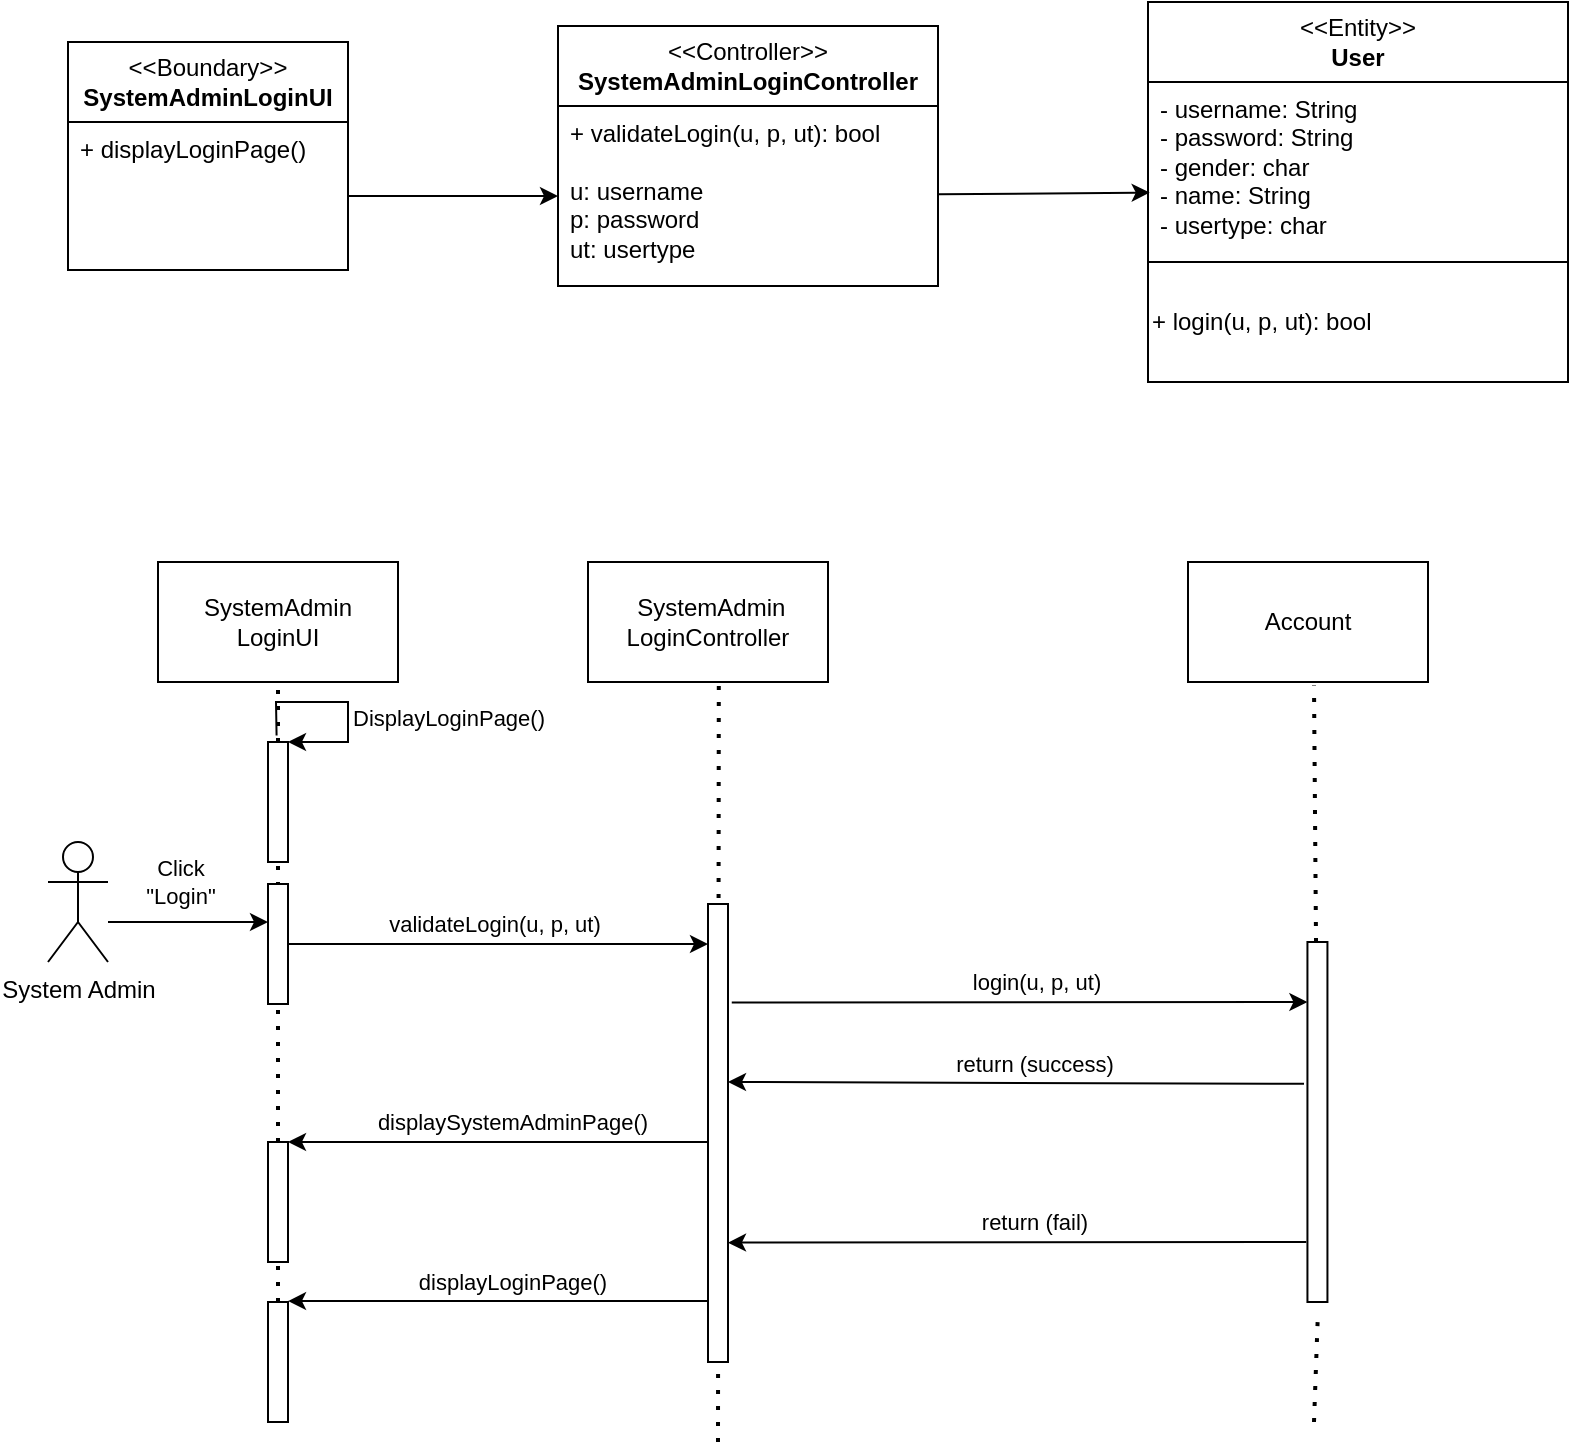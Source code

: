 <mxfile version="22.0.4" type="github" pages="2">
  <diagram name="SystemAdminLogin" id="hzB3vnw-TgfJDQ0SbW98">
    <mxGraphModel dx="1694" dy="932" grid="1" gridSize="10" guides="1" tooltips="1" connect="1" arrows="1" fold="1" page="1" pageScale="1" pageWidth="850" pageHeight="1100" math="0" shadow="0">
      <root>
        <mxCell id="0" />
        <mxCell id="1" parent="0" />
        <mxCell id="Pf1f-GPJ4pG_dbanzRFX-19" value="" style="endArrow=none;dashed=1;html=1;dashPattern=1 3;strokeWidth=2;rounded=0;" edge="1" parent="1" source="Pf1f-GPJ4pG_dbanzRFX-28" target="Pf1f-GPJ4pG_dbanzRFX-18">
          <mxGeometry width="50" height="50" relative="1" as="geometry">
            <mxPoint x="285" y="930" as="sourcePoint" />
            <mxPoint x="285" y="570" as="targetPoint" />
          </mxGeometry>
        </mxCell>
        <mxCell id="Pf1f-GPJ4pG_dbanzRFX-14" value="" style="endArrow=none;dashed=1;html=1;dashPattern=1 3;strokeWidth=2;rounded=0;entryX=0.525;entryY=1.03;entryDx=0;entryDy=0;entryPerimeter=0;" edge="1" parent="1" source="Pf1f-GPJ4pG_dbanzRFX-8" target="Pf1f-GPJ4pG_dbanzRFX-17">
          <mxGeometry width="50" height="50" relative="1" as="geometry">
            <mxPoint x="803" y="930" as="sourcePoint" />
            <mxPoint x="804.55" y="571" as="targetPoint" />
          </mxGeometry>
        </mxCell>
        <mxCell id="Pf1f-GPJ4pG_dbanzRFX-13" value="" style="endArrow=none;dashed=1;html=1;dashPattern=1 3;strokeWidth=2;rounded=0;entryX=0.545;entryY=1.023;entryDx=0;entryDy=0;entryPerimeter=0;" edge="1" parent="1" target="Pf1f-GPJ4pG_dbanzRFX-16">
          <mxGeometry width="50" height="50" relative="1" as="geometry">
            <mxPoint x="505" y="940" as="sourcePoint" />
            <mxPoint x="504.83" y="571" as="targetPoint" />
          </mxGeometry>
        </mxCell>
        <mxCell id="Pf1f-GPJ4pG_dbanzRFX-12" value="" style="endArrow=none;dashed=1;html=1;dashPattern=1 3;strokeWidth=2;rounded=0;" edge="1" parent="1" source="Pf1f-GPJ4pG_dbanzRFX-18" target="Pf1f-GPJ4pG_dbanzRFX-15">
          <mxGeometry width="50" height="50" relative="1" as="geometry">
            <mxPoint x="285" y="850" as="sourcePoint" />
            <mxPoint x="285" y="570" as="targetPoint" />
          </mxGeometry>
        </mxCell>
        <mxCell id="O3HFnDaN8h5U3pmmsdW3-17" value="&amp;lt;&amp;lt;Boundary&amp;gt;&amp;gt;&lt;br&gt;&lt;b&gt;SystemAdminLoginUI&lt;/b&gt;" style="swimlane;fontStyle=0;childLayout=stackLayout;horizontal=1;startSize=40;fillColor=none;horizontalStack=0;resizeParent=1;resizeParentMax=0;resizeLast=0;collapsible=1;marginBottom=0;whiteSpace=wrap;html=1;" vertex="1" parent="1">
          <mxGeometry x="180" y="240" width="140" height="114" as="geometry" />
        </mxCell>
        <mxCell id="O3HFnDaN8h5U3pmmsdW3-18" value="+ displayLoginPage()" style="text;strokeColor=none;fillColor=none;align=left;verticalAlign=top;spacingLeft=4;spacingRight=4;overflow=hidden;rotatable=0;points=[[0,0.5],[1,0.5]];portConstraint=eastwest;whiteSpace=wrap;html=1;" vertex="1" parent="O3HFnDaN8h5U3pmmsdW3-17">
          <mxGeometry y="40" width="140" height="74" as="geometry" />
        </mxCell>
        <mxCell id="O3HFnDaN8h5U3pmmsdW3-24" value="&amp;lt;&amp;lt;Controller&amp;gt;&amp;gt;&lt;br&gt;&lt;b&gt;SystemAdminLoginController&lt;/b&gt;" style="swimlane;fontStyle=0;childLayout=stackLayout;horizontal=1;startSize=40;fillColor=none;horizontalStack=0;resizeParent=1;resizeParentMax=0;resizeLast=0;collapsible=1;marginBottom=0;whiteSpace=wrap;html=1;" vertex="1" parent="1">
          <mxGeometry x="425" y="232" width="190" height="130" as="geometry" />
        </mxCell>
        <mxCell id="O3HFnDaN8h5U3pmmsdW3-25" value="+ validateLogin(u, p, ut): bool&lt;br&gt;&lt;br&gt;u: username&lt;br&gt;p: password&lt;br&gt;ut: usertype" style="text;strokeColor=none;fillColor=none;align=left;verticalAlign=top;spacingLeft=4;spacingRight=4;overflow=hidden;rotatable=0;points=[[0,0.5],[1,0.5]];portConstraint=eastwest;whiteSpace=wrap;html=1;" vertex="1" parent="O3HFnDaN8h5U3pmmsdW3-24">
          <mxGeometry y="40" width="190" height="90" as="geometry" />
        </mxCell>
        <mxCell id="O3HFnDaN8h5U3pmmsdW3-44" value="" style="endArrow=classic;html=1;rounded=0;entryX=0;entryY=0.5;entryDx=0;entryDy=0;" edge="1" parent="1" source="O3HFnDaN8h5U3pmmsdW3-18" target="O3HFnDaN8h5U3pmmsdW3-25">
          <mxGeometry width="50" height="50" relative="1" as="geometry">
            <mxPoint x="320" y="300" as="sourcePoint" />
            <mxPoint x="370" y="250" as="targetPoint" />
          </mxGeometry>
        </mxCell>
        <mxCell id="O3HFnDaN8h5U3pmmsdW3-45" value="" style="endArrow=classic;html=1;rounded=0;entryX=0.004;entryY=0.614;entryDx=0;entryDy=0;entryPerimeter=0;" edge="1" parent="1" source="O3HFnDaN8h5U3pmmsdW3-25" target="O3HFnDaN8h5U3pmmsdW3-49">
          <mxGeometry width="50" height="50" relative="1" as="geometry">
            <mxPoint x="610" y="300" as="sourcePoint" />
            <mxPoint x="720" y="300" as="targetPoint" />
          </mxGeometry>
        </mxCell>
        <mxCell id="O3HFnDaN8h5U3pmmsdW3-52" value="+ login(u, p, ut): bool" style="rounded=0;whiteSpace=wrap;html=1;fillStyle=auto;fillColor=none;align=left;" vertex="1" parent="1">
          <mxGeometry x="720" y="350" width="210" height="60" as="geometry" />
        </mxCell>
        <mxCell id="O3HFnDaN8h5U3pmmsdW3-48" value="&amp;lt;&amp;lt;Entity&amp;gt;&amp;gt;&lt;b&gt;&lt;br&gt;User&lt;br&gt;&lt;/b&gt;" style="swimlane;fontStyle=0;childLayout=stackLayout;horizontal=1;startSize=40;fillColor=none;horizontalStack=0;resizeParent=1;resizeParentMax=0;resizeLast=0;collapsible=1;marginBottom=0;whiteSpace=wrap;html=1;" vertex="1" parent="1">
          <mxGeometry x="720" y="220" width="210" height="130" as="geometry" />
        </mxCell>
        <mxCell id="O3HFnDaN8h5U3pmmsdW3-49" value="- username: String&lt;br&gt;- password: String&lt;br&gt;- gender: char&lt;br&gt;- name: String&lt;br&gt;- usertype: char" style="text;strokeColor=none;fillColor=none;align=left;verticalAlign=top;spacingLeft=4;spacingRight=4;overflow=hidden;rotatable=0;points=[[0,0.5],[1,0.5]];portConstraint=eastwest;whiteSpace=wrap;html=1;" vertex="1" parent="O3HFnDaN8h5U3pmmsdW3-48">
          <mxGeometry y="40" width="210" height="90" as="geometry" />
        </mxCell>
        <mxCell id="Pf1f-GPJ4pG_dbanzRFX-3" value="" style="edgeStyle=orthogonalEdgeStyle;rounded=0;orthogonalLoop=1;jettySize=auto;html=1;" edge="1" parent="1">
          <mxGeometry relative="1" as="geometry">
            <mxPoint x="200" y="680" as="sourcePoint" />
            <mxPoint x="280" y="680" as="targetPoint" />
          </mxGeometry>
        </mxCell>
        <mxCell id="Pf1f-GPJ4pG_dbanzRFX-4" value="Click&lt;br&gt;&quot;Login&quot;" style="edgeLabel;html=1;align=center;verticalAlign=middle;resizable=0;points=[];" vertex="1" connectable="0" parent="Pf1f-GPJ4pG_dbanzRFX-3">
          <mxGeometry x="-0.117" relative="1" as="geometry">
            <mxPoint y="-20" as="offset" />
          </mxGeometry>
        </mxCell>
        <mxCell id="Pf1f-GPJ4pG_dbanzRFX-1" value="System Admin" style="shape=umlActor;verticalLabelPosition=bottom;verticalAlign=top;html=1;outlineConnect=0;" vertex="1" parent="1">
          <mxGeometry x="170" y="640" width="30" height="60" as="geometry" />
        </mxCell>
        <mxCell id="Pf1f-GPJ4pG_dbanzRFX-6" value="" style="edgeStyle=orthogonalEdgeStyle;rounded=0;orthogonalLoop=1;jettySize=auto;html=1;" edge="1" parent="1" source="Pf1f-GPJ4pG_dbanzRFX-2" target="Pf1f-GPJ4pG_dbanzRFX-5">
          <mxGeometry relative="1" as="geometry">
            <Array as="points">
              <mxPoint x="510" y="691" />
              <mxPoint x="510" y="691" />
            </Array>
          </mxGeometry>
        </mxCell>
        <mxCell id="Pf1f-GPJ4pG_dbanzRFX-7" value="validateLogin(u, p, ut)" style="edgeLabel;html=1;align=center;verticalAlign=middle;resizable=0;points=[];" vertex="1" connectable="0" parent="Pf1f-GPJ4pG_dbanzRFX-6">
          <mxGeometry x="-0.018" y="1" relative="1" as="geometry">
            <mxPoint y="-9" as="offset" />
          </mxGeometry>
        </mxCell>
        <mxCell id="Pf1f-GPJ4pG_dbanzRFX-2" value="" style="whiteSpace=wrap;html=1;verticalAlign=top;" vertex="1" parent="1">
          <mxGeometry x="280" y="661" width="10" height="60" as="geometry" />
        </mxCell>
        <mxCell id="Pf1f-GPJ4pG_dbanzRFX-9" value="" style="edgeStyle=orthogonalEdgeStyle;rounded=0;orthogonalLoop=1;jettySize=auto;html=1;entryX=-0.105;entryY=0.171;entryDx=0;entryDy=0;entryPerimeter=0;exitX=1.188;exitY=0.215;exitDx=0;exitDy=0;exitPerimeter=0;" edge="1" parent="1" source="Pf1f-GPJ4pG_dbanzRFX-5">
          <mxGeometry relative="1" as="geometry">
            <mxPoint x="511.05" y="710.65" as="sourcePoint" />
            <mxPoint x="799.72" y="720.999" as="targetPoint" />
            <Array as="points">
              <mxPoint x="530" y="720" />
              <mxPoint x="800" y="720" />
            </Array>
          </mxGeometry>
        </mxCell>
        <mxCell id="Pf1f-GPJ4pG_dbanzRFX-11" value="login(u, p, ut)" style="edgeLabel;html=1;align=center;verticalAlign=middle;resizable=0;points=[];" vertex="1" connectable="0" parent="Pf1f-GPJ4pG_dbanzRFX-9">
          <mxGeometry x="0.197" y="-2" relative="1" as="geometry">
            <mxPoint x="-21" y="-12" as="offset" />
          </mxGeometry>
        </mxCell>
        <mxCell id="Pf1f-GPJ4pG_dbanzRFX-5" value="" style="whiteSpace=wrap;html=1;verticalAlign=top;" vertex="1" parent="1">
          <mxGeometry x="500" y="671" width="10" height="229" as="geometry" />
        </mxCell>
        <mxCell id="Pf1f-GPJ4pG_dbanzRFX-15" value="SystemAdmin&lt;br&gt;LoginUI" style="rounded=0;whiteSpace=wrap;html=1;" vertex="1" parent="1">
          <mxGeometry x="225" y="500" width="120" height="60" as="geometry" />
        </mxCell>
        <mxCell id="Pf1f-GPJ4pG_dbanzRFX-16" value="&amp;nbsp;SystemAdmin&lt;br&gt;LoginController" style="rounded=0;whiteSpace=wrap;html=1;" vertex="1" parent="1">
          <mxGeometry x="440" y="500" width="120" height="60" as="geometry" />
        </mxCell>
        <mxCell id="Pf1f-GPJ4pG_dbanzRFX-17" value="Account" style="rounded=0;whiteSpace=wrap;html=1;" vertex="1" parent="1">
          <mxGeometry x="740" y="500" width="120" height="60" as="geometry" />
        </mxCell>
        <mxCell id="Pf1f-GPJ4pG_dbanzRFX-18" value="" style="whiteSpace=wrap;html=1;verticalAlign=top;" vertex="1" parent="1">
          <mxGeometry x="280" y="590" width="10" height="60" as="geometry" />
        </mxCell>
        <mxCell id="Pf1f-GPJ4pG_dbanzRFX-20" value="" style="endArrow=classic;html=1;rounded=0;entryX=1;entryY=0;entryDx=0;entryDy=0;exitX=0.429;exitY=-0.055;exitDx=0;exitDy=0;exitPerimeter=0;" edge="1" parent="1" source="Pf1f-GPJ4pG_dbanzRFX-18" target="Pf1f-GPJ4pG_dbanzRFX-18">
          <mxGeometry width="50" height="50" relative="1" as="geometry">
            <mxPoint x="290" y="570" as="sourcePoint" />
            <mxPoint x="300" y="600" as="targetPoint" />
            <Array as="points">
              <mxPoint x="284" y="570" />
              <mxPoint x="320" y="570" />
              <mxPoint x="320" y="590" />
            </Array>
          </mxGeometry>
        </mxCell>
        <mxCell id="Pf1f-GPJ4pG_dbanzRFX-21" value="DisplayLoginPage()" style="edgeLabel;html=1;align=center;verticalAlign=middle;resizable=0;points=[];" vertex="1" connectable="0" parent="Pf1f-GPJ4pG_dbanzRFX-20">
          <mxGeometry x="-0.005" relative="1" as="geometry">
            <mxPoint x="51" y="8" as="offset" />
          </mxGeometry>
        </mxCell>
        <mxCell id="Pf1f-GPJ4pG_dbanzRFX-22" value="" style="endArrow=classic;html=1;rounded=0;exitX=-0.172;exitY=0.394;exitDx=0;exitDy=0;exitPerimeter=0;entryX=1.343;entryY=0.553;entryDx=0;entryDy=0;entryPerimeter=0;" edge="1" parent="1" source="Pf1f-GPJ4pG_dbanzRFX-8">
          <mxGeometry width="50" height="50" relative="1" as="geometry">
            <mxPoint x="794.25" y="762.261" as="sourcePoint" />
            <mxPoint x="510.0" y="759.997" as="targetPoint" />
          </mxGeometry>
        </mxCell>
        <mxCell id="Pf1f-GPJ4pG_dbanzRFX-23" value="return (success)" style="edgeLabel;html=1;align=center;verticalAlign=middle;resizable=0;points=[];" vertex="1" connectable="0" parent="Pf1f-GPJ4pG_dbanzRFX-22">
          <mxGeometry x="-0.06" y="1" relative="1" as="geometry">
            <mxPoint y="-11" as="offset" />
          </mxGeometry>
        </mxCell>
        <mxCell id="Pf1f-GPJ4pG_dbanzRFX-24" value="" style="endArrow=classic;html=1;rounded=0;exitX=-0.103;exitY=0.863;exitDx=0;exitDy=0;exitPerimeter=0;" edge="1" parent="1">
          <mxGeometry width="50" height="50" relative="1" as="geometry">
            <mxPoint x="500" y="790" as="sourcePoint" />
            <mxPoint x="290" y="790" as="targetPoint" />
          </mxGeometry>
        </mxCell>
        <mxCell id="Pf1f-GPJ4pG_dbanzRFX-25" value="displaySystemAdminPage()" style="edgeLabel;html=1;align=center;verticalAlign=middle;resizable=0;points=[];" vertex="1" connectable="0" parent="Pf1f-GPJ4pG_dbanzRFX-24">
          <mxGeometry x="-0.06" y="1" relative="1" as="geometry">
            <mxPoint y="-11" as="offset" />
          </mxGeometry>
        </mxCell>
        <mxCell id="Pf1f-GPJ4pG_dbanzRFX-27" value="" style="endArrow=none;dashed=1;html=1;dashPattern=1 3;strokeWidth=2;rounded=0;" edge="1" parent="1" target="Pf1f-GPJ4pG_dbanzRFX-26">
          <mxGeometry width="50" height="50" relative="1" as="geometry">
            <mxPoint x="285" y="850" as="sourcePoint" />
            <mxPoint x="285" y="650" as="targetPoint" />
          </mxGeometry>
        </mxCell>
        <mxCell id="Pf1f-GPJ4pG_dbanzRFX-26" value="" style="whiteSpace=wrap;html=1;verticalAlign=top;" vertex="1" parent="1">
          <mxGeometry x="280" y="790" width="10" height="60" as="geometry" />
        </mxCell>
        <mxCell id="Pf1f-GPJ4pG_dbanzRFX-29" value="" style="endArrow=classic;html=1;rounded=0;exitX=-0.01;exitY=0.579;exitDx=0;exitDy=0;exitPerimeter=0;entryX=1.057;entryY=0.604;entryDx=0;entryDy=0;entryPerimeter=0;" edge="1" parent="1">
          <mxGeometry width="50" height="50" relative="1" as="geometry">
            <mxPoint x="799.15" y="840.001" as="sourcePoint" />
            <mxPoint x="510.0" y="840.316" as="targetPoint" />
          </mxGeometry>
        </mxCell>
        <mxCell id="Pf1f-GPJ4pG_dbanzRFX-30" value="return (fail)" style="edgeLabel;html=1;align=center;verticalAlign=middle;resizable=0;points=[];" vertex="1" connectable="0" parent="Pf1f-GPJ4pG_dbanzRFX-29">
          <mxGeometry x="-0.06" y="1" relative="1" as="geometry">
            <mxPoint y="-11" as="offset" />
          </mxGeometry>
        </mxCell>
        <mxCell id="Pf1f-GPJ4pG_dbanzRFX-31" value="" style="endArrow=classic;html=1;rounded=0;exitX=-0.103;exitY=0.863;exitDx=0;exitDy=0;exitPerimeter=0;" edge="1" parent="1">
          <mxGeometry width="50" height="50" relative="1" as="geometry">
            <mxPoint x="500" y="869.52" as="sourcePoint" />
            <mxPoint x="290" y="869.52" as="targetPoint" />
          </mxGeometry>
        </mxCell>
        <mxCell id="Pf1f-GPJ4pG_dbanzRFX-32" value="displayLoginPage()" style="edgeLabel;html=1;align=center;verticalAlign=middle;resizable=0;points=[];" vertex="1" connectable="0" parent="Pf1f-GPJ4pG_dbanzRFX-31">
          <mxGeometry x="-0.06" y="1" relative="1" as="geometry">
            <mxPoint y="-11" as="offset" />
          </mxGeometry>
        </mxCell>
        <mxCell id="Pf1f-GPJ4pG_dbanzRFX-33" value="" style="endArrow=none;dashed=1;html=1;dashPattern=1 3;strokeWidth=2;rounded=0;" edge="1" parent="1" target="Pf1f-GPJ4pG_dbanzRFX-28">
          <mxGeometry width="50" height="50" relative="1" as="geometry">
            <mxPoint x="285" y="930" as="sourcePoint" />
            <mxPoint x="285" y="650" as="targetPoint" />
          </mxGeometry>
        </mxCell>
        <mxCell id="Pf1f-GPJ4pG_dbanzRFX-28" value="" style="whiteSpace=wrap;html=1;verticalAlign=top;" vertex="1" parent="1">
          <mxGeometry x="280" y="870" width="10" height="60" as="geometry" />
        </mxCell>
        <mxCell id="Pf1f-GPJ4pG_dbanzRFX-34" value="" style="endArrow=none;dashed=1;html=1;dashPattern=1 3;strokeWidth=2;rounded=0;entryX=0.525;entryY=1.03;entryDx=0;entryDy=0;entryPerimeter=0;" edge="1" parent="1" target="Pf1f-GPJ4pG_dbanzRFX-8">
          <mxGeometry width="50" height="50" relative="1" as="geometry">
            <mxPoint x="803" y="930" as="sourcePoint" />
            <mxPoint x="803" y="562" as="targetPoint" />
          </mxGeometry>
        </mxCell>
        <mxCell id="Pf1f-GPJ4pG_dbanzRFX-8" value="" style="whiteSpace=wrap;html=1;verticalAlign=top;movable=1;resizable=1;rotatable=1;deletable=1;editable=1;locked=0;connectable=1;" vertex="1" parent="1">
          <mxGeometry x="799.72" y="690" width="10" height="180" as="geometry" />
        </mxCell>
      </root>
    </mxGraphModel>
  </diagram>
  <diagram id="ayuV4quFEUJsa5RrPppK" name="SystemAdminLogout">
    <mxGraphModel dx="1694" dy="932" grid="1" gridSize="10" guides="1" tooltips="1" connect="1" arrows="1" fold="1" page="1" pageScale="1" pageWidth="850" pageHeight="1100" math="0" shadow="0">
      <root>
        <mxCell id="0" />
        <mxCell id="1" parent="0" />
        <mxCell id="xHKSTduAfZbdzU8Fh9bG-1" value="" style="endArrow=none;dashed=1;html=1;dashPattern=1 3;strokeWidth=2;rounded=0;exitX=0.5;exitY=1;exitDx=0;exitDy=0;" edge="1" parent="1" source="xHKSTduAfZbdzU8Fh9bG-18" target="xHKSTduAfZbdzU8Fh9bG-25">
          <mxGeometry width="50" height="50" relative="1" as="geometry">
            <mxPoint x="285" y="870" as="sourcePoint" />
            <mxPoint x="285" y="570" as="targetPoint" />
          </mxGeometry>
        </mxCell>
        <mxCell id="xHKSTduAfZbdzU8Fh9bG-3" value="" style="endArrow=none;dashed=1;html=1;dashPattern=1 3;strokeWidth=2;rounded=0;" edge="1" parent="1" source="xHKSTduAfZbdzU8Fh9bG-25" target="xHKSTduAfZbdzU8Fh9bG-22">
          <mxGeometry width="50" height="50" relative="1" as="geometry">
            <mxPoint x="285" y="850" as="sourcePoint" />
            <mxPoint x="285" y="570" as="targetPoint" />
          </mxGeometry>
        </mxCell>
        <mxCell id="xHKSTduAfZbdzU8Fh9bG-4" value="&amp;lt;&amp;lt;Boundary&amp;gt;&amp;gt;&lt;br&gt;&lt;b&gt;SystemAdminLogoutUI&lt;/b&gt;" style="swimlane;fontStyle=0;childLayout=stackLayout;horizontal=1;startSize=40;fillColor=none;horizontalStack=0;resizeParent=1;resizeParentMax=0;resizeLast=0;collapsible=1;marginBottom=0;whiteSpace=wrap;html=1;" vertex="1" parent="1">
          <mxGeometry x="175" y="340" width="220" height="114" as="geometry">
            <mxRectangle x="590" y="220" width="170" height="40" as="alternateBounds" />
          </mxGeometry>
        </mxCell>
        <mxCell id="xHKSTduAfZbdzU8Fh9bG-5" value="+session_destroy()&lt;br&gt;+displaySystemAdminPage()" style="text;strokeColor=none;fillColor=none;align=left;verticalAlign=top;spacingLeft=4;spacingRight=4;overflow=hidden;rotatable=0;points=[[0,0.5],[1,0.5]];portConstraint=eastwest;whiteSpace=wrap;html=1;" vertex="1" parent="xHKSTduAfZbdzU8Fh9bG-4">
          <mxGeometry y="40" width="220" height="74" as="geometry" />
        </mxCell>
        <mxCell id="xHKSTduAfZbdzU8Fh9bG-13" value="" style="edgeStyle=orthogonalEdgeStyle;rounded=0;orthogonalLoop=1;jettySize=auto;html=1;" edge="1" parent="1">
          <mxGeometry relative="1" as="geometry">
            <mxPoint x="200" y="680" as="sourcePoint" />
            <mxPoint x="280" y="680" as="targetPoint" />
          </mxGeometry>
        </mxCell>
        <mxCell id="xHKSTduAfZbdzU8Fh9bG-14" value="Click&lt;br&gt;&quot;Logout&quot;" style="edgeLabel;html=1;align=center;verticalAlign=middle;resizable=0;points=[];" vertex="1" connectable="0" parent="xHKSTduAfZbdzU8Fh9bG-13">
          <mxGeometry x="-0.117" relative="1" as="geometry">
            <mxPoint y="-20" as="offset" />
          </mxGeometry>
        </mxCell>
        <mxCell id="xHKSTduAfZbdzU8Fh9bG-15" value="System Admin" style="shape=umlActor;verticalLabelPosition=bottom;verticalAlign=top;html=1;outlineConnect=0;" vertex="1" parent="1">
          <mxGeometry x="170" y="640" width="30" height="60" as="geometry" />
        </mxCell>
        <mxCell id="xHKSTduAfZbdzU8Fh9bG-18" value="" style="whiteSpace=wrap;html=1;verticalAlign=top;" vertex="1" parent="1">
          <mxGeometry x="280" y="661" width="10" height="60" as="geometry" />
        </mxCell>
        <mxCell id="xHKSTduAfZbdzU8Fh9bG-22" value="SystemAdmin&lt;br&gt;LoginUI" style="rounded=0;whiteSpace=wrap;html=1;" vertex="1" parent="1">
          <mxGeometry x="225" y="500" width="120" height="60" as="geometry" />
        </mxCell>
        <mxCell id="xHKSTduAfZbdzU8Fh9bG-25" value="" style="whiteSpace=wrap;html=1;verticalAlign=top;" vertex="1" parent="1">
          <mxGeometry x="280" y="590" width="10" height="60" as="geometry" />
        </mxCell>
        <mxCell id="xHKSTduAfZbdzU8Fh9bG-26" value="" style="endArrow=classic;html=1;rounded=0;entryX=1;entryY=0;entryDx=0;entryDy=0;exitX=0.429;exitY=-0.055;exitDx=0;exitDy=0;exitPerimeter=0;" edge="1" parent="1" source="xHKSTduAfZbdzU8Fh9bG-25" target="xHKSTduAfZbdzU8Fh9bG-25">
          <mxGeometry width="50" height="50" relative="1" as="geometry">
            <mxPoint x="290" y="570" as="sourcePoint" />
            <mxPoint x="300" y="600" as="targetPoint" />
            <Array as="points">
              <mxPoint x="284" y="570" />
              <mxPoint x="320" y="570" />
              <mxPoint x="320" y="590" />
            </Array>
          </mxGeometry>
        </mxCell>
        <mxCell id="xHKSTduAfZbdzU8Fh9bG-27" value="displaySystemAdminPage()" style="edgeLabel;html=1;align=center;verticalAlign=middle;resizable=0;points=[];" vertex="1" connectable="0" parent="xHKSTduAfZbdzU8Fh9bG-26">
          <mxGeometry x="-0.005" relative="1" as="geometry">
            <mxPoint x="72" y="8" as="offset" />
          </mxGeometry>
        </mxCell>
        <mxCell id="xHKSTduAfZbdzU8Fh9bG-38" value="" style="endArrow=none;dashed=1;html=1;dashPattern=1 3;strokeWidth=2;rounded=0;" edge="1" parent="1">
          <mxGeometry width="50" height="50" relative="1" as="geometry">
            <mxPoint x="285" y="930" as="sourcePoint" />
            <mxPoint x="285" y="930" as="targetPoint" />
          </mxGeometry>
        </mxCell>
        <mxCell id="xHKSTduAfZbdzU8Fh9bG-42" value="" style="endArrow=classic;html=1;rounded=0;entryX=1;entryY=0;entryDx=0;entryDy=0;exitX=0.429;exitY=-0.055;exitDx=0;exitDy=0;exitPerimeter=0;" edge="1" parent="1">
          <mxGeometry width="50" height="50" relative="1" as="geometry">
            <mxPoint x="290" y="717" as="sourcePoint" />
            <mxPoint x="296" y="720" as="targetPoint" />
            <Array as="points">
              <mxPoint x="290" y="700" />
              <mxPoint x="326" y="700" />
              <mxPoint x="326" y="720" />
            </Array>
          </mxGeometry>
        </mxCell>
        <mxCell id="xHKSTduAfZbdzU8Fh9bG-43" value="Session_destroy()" style="edgeLabel;html=1;align=center;verticalAlign=middle;resizable=0;points=[];" vertex="1" connectable="0" parent="xHKSTduAfZbdzU8Fh9bG-42">
          <mxGeometry x="-0.005" relative="1" as="geometry">
            <mxPoint x="51" y="8" as="offset" />
          </mxGeometry>
        </mxCell>
      </root>
    </mxGraphModel>
  </diagram>
</mxfile>
